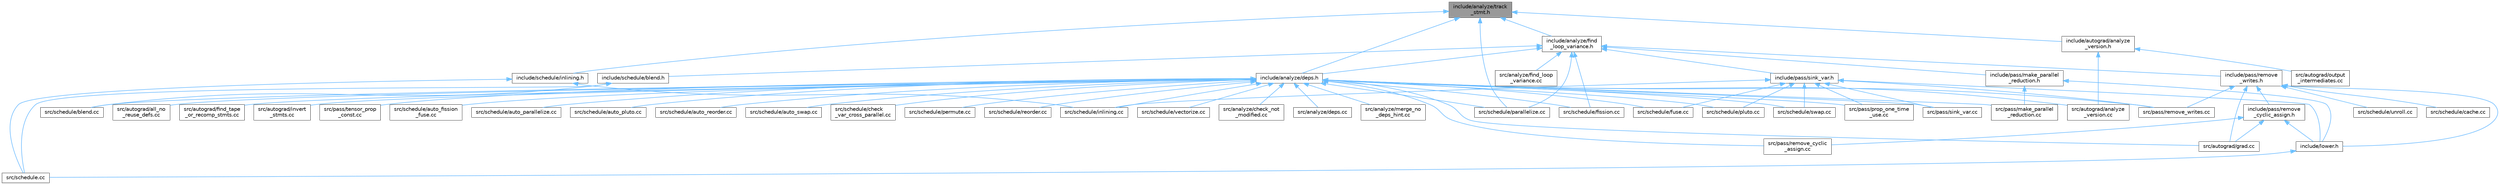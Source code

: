 digraph "include/analyze/track_stmt.h"
{
 // LATEX_PDF_SIZE
  bgcolor="transparent";
  edge [fontname=Helvetica,fontsize=10,labelfontname=Helvetica,labelfontsize=10];
  node [fontname=Helvetica,fontsize=10,shape=box,height=0.2,width=0.4];
  Node1 [label="include/analyze/track\l_stmt.h",height=0.2,width=0.4,color="gray40", fillcolor="grey60", style="filled", fontcolor="black",tooltip=" "];
  Node1 -> Node2 [dir="back",color="steelblue1",style="solid"];
  Node2 [label="include/analyze/deps.h",height=0.2,width=0.4,color="grey40", fillcolor="white", style="filled",URL="$deps_8h.html",tooltip=" "];
  Node2 -> Node3 [dir="back",color="steelblue1",style="solid"];
  Node3 [label="src/analyze/check_not\l_modified.cc",height=0.2,width=0.4,color="grey40", fillcolor="white", style="filled",URL="$check__not__modified_8cc.html",tooltip=" "];
  Node2 -> Node4 [dir="back",color="steelblue1",style="solid"];
  Node4 [label="src/analyze/deps.cc",height=0.2,width=0.4,color="grey40", fillcolor="white", style="filled",URL="$deps_8cc.html",tooltip=" "];
  Node2 -> Node5 [dir="back",color="steelblue1",style="solid"];
  Node5 [label="src/analyze/merge_no\l_deps_hint.cc",height=0.2,width=0.4,color="grey40", fillcolor="white", style="filled",URL="$merge__no__deps__hint_8cc.html",tooltip=" "];
  Node2 -> Node6 [dir="back",color="steelblue1",style="solid"];
  Node6 [label="src/autograd/all_no\l_reuse_defs.cc",height=0.2,width=0.4,color="grey40", fillcolor="white", style="filled",URL="$all__no__reuse__defs_8cc.html",tooltip=" "];
  Node2 -> Node7 [dir="back",color="steelblue1",style="solid"];
  Node7 [label="src/autograd/analyze\l_version.cc",height=0.2,width=0.4,color="grey40", fillcolor="white", style="filled",URL="$analyze__version_8cc.html",tooltip=" "];
  Node2 -> Node8 [dir="back",color="steelblue1",style="solid"];
  Node8 [label="src/autograd/find_tape\l_or_recomp_stmts.cc",height=0.2,width=0.4,color="grey40", fillcolor="white", style="filled",URL="$find__tape__or__recomp__stmts_8cc.html",tooltip=" "];
  Node2 -> Node9 [dir="back",color="steelblue1",style="solid"];
  Node9 [label="src/autograd/grad.cc",height=0.2,width=0.4,color="grey40", fillcolor="white", style="filled",URL="$grad_8cc.html",tooltip=" "];
  Node2 -> Node10 [dir="back",color="steelblue1",style="solid"];
  Node10 [label="src/autograd/invert\l_stmts.cc",height=0.2,width=0.4,color="grey40", fillcolor="white", style="filled",URL="$invert__stmts_8cc.html",tooltip=" "];
  Node2 -> Node11 [dir="back",color="steelblue1",style="solid"];
  Node11 [label="src/pass/make_parallel\l_reduction.cc",height=0.2,width=0.4,color="grey40", fillcolor="white", style="filled",URL="$make__parallel__reduction_8cc.html",tooltip=" "];
  Node2 -> Node12 [dir="back",color="steelblue1",style="solid"];
  Node12 [label="src/pass/prop_one_time\l_use.cc",height=0.2,width=0.4,color="grey40", fillcolor="white", style="filled",URL="$prop__one__time__use_8cc.html",tooltip=" "];
  Node2 -> Node13 [dir="back",color="steelblue1",style="solid"];
  Node13 [label="src/pass/remove_cyclic\l_assign.cc",height=0.2,width=0.4,color="grey40", fillcolor="white", style="filled",URL="$remove__cyclic__assign_8cc.html",tooltip=" "];
  Node2 -> Node14 [dir="back",color="steelblue1",style="solid"];
  Node14 [label="src/pass/remove_writes.cc",height=0.2,width=0.4,color="grey40", fillcolor="white", style="filled",URL="$remove__writes_8cc.html",tooltip=" "];
  Node2 -> Node15 [dir="back",color="steelblue1",style="solid"];
  Node15 [label="src/pass/sink_var.cc",height=0.2,width=0.4,color="grey40", fillcolor="white", style="filled",URL="$sink__var_8cc.html",tooltip=" "];
  Node2 -> Node16 [dir="back",color="steelblue1",style="solid"];
  Node16 [label="src/pass/tensor_prop\l_const.cc",height=0.2,width=0.4,color="grey40", fillcolor="white", style="filled",URL="$tensor__prop__const_8cc.html",tooltip=" "];
  Node2 -> Node17 [dir="back",color="steelblue1",style="solid"];
  Node17 [label="src/schedule/auto_fission\l_fuse.cc",height=0.2,width=0.4,color="grey40", fillcolor="white", style="filled",URL="$auto__fission__fuse_8cc.html",tooltip=" "];
  Node2 -> Node18 [dir="back",color="steelblue1",style="solid"];
  Node18 [label="src/schedule/auto_parallelize.cc",height=0.2,width=0.4,color="grey40", fillcolor="white", style="filled",URL="$auto__parallelize_8cc.html",tooltip=" "];
  Node2 -> Node19 [dir="back",color="steelblue1",style="solid"];
  Node19 [label="src/schedule/auto_pluto.cc",height=0.2,width=0.4,color="grey40", fillcolor="white", style="filled",URL="$auto__pluto_8cc.html",tooltip=" "];
  Node2 -> Node20 [dir="back",color="steelblue1",style="solid"];
  Node20 [label="src/schedule/auto_reorder.cc",height=0.2,width=0.4,color="grey40", fillcolor="white", style="filled",URL="$auto__reorder_8cc.html",tooltip=" "];
  Node2 -> Node21 [dir="back",color="steelblue1",style="solid"];
  Node21 [label="src/schedule/auto_swap.cc",height=0.2,width=0.4,color="grey40", fillcolor="white", style="filled",URL="$auto__swap_8cc.html",tooltip=" "];
  Node2 -> Node22 [dir="back",color="steelblue1",style="solid"];
  Node22 [label="src/schedule/blend.cc",height=0.2,width=0.4,color="grey40", fillcolor="white", style="filled",URL="$blend_8cc.html",tooltip=" "];
  Node2 -> Node23 [dir="back",color="steelblue1",style="solid"];
  Node23 [label="src/schedule/check\l_var_cross_parallel.cc",height=0.2,width=0.4,color="grey40", fillcolor="white", style="filled",URL="$check__var__cross__parallel_8cc.html",tooltip=" "];
  Node2 -> Node24 [dir="back",color="steelblue1",style="solid"];
  Node24 [label="src/schedule/fission.cc",height=0.2,width=0.4,color="grey40", fillcolor="white", style="filled",URL="$fission_8cc.html",tooltip=" "];
  Node2 -> Node25 [dir="back",color="steelblue1",style="solid"];
  Node25 [label="src/schedule/fuse.cc",height=0.2,width=0.4,color="grey40", fillcolor="white", style="filled",URL="$fuse_8cc.html",tooltip=" "];
  Node2 -> Node26 [dir="back",color="steelblue1",style="solid"];
  Node26 [label="src/schedule/inlining.cc",height=0.2,width=0.4,color="grey40", fillcolor="white", style="filled",URL="$inlining_8cc.html",tooltip=" "];
  Node2 -> Node27 [dir="back",color="steelblue1",style="solid"];
  Node27 [label="src/schedule/parallelize.cc",height=0.2,width=0.4,color="grey40", fillcolor="white", style="filled",URL="$parallelize_8cc.html",tooltip=" "];
  Node2 -> Node28 [dir="back",color="steelblue1",style="solid"];
  Node28 [label="src/schedule/permute.cc",height=0.2,width=0.4,color="grey40", fillcolor="white", style="filled",URL="$permute_8cc.html",tooltip=" "];
  Node2 -> Node29 [dir="back",color="steelblue1",style="solid"];
  Node29 [label="src/schedule/pluto.cc",height=0.2,width=0.4,color="grey40", fillcolor="white", style="filled",URL="$pluto_8cc.html",tooltip=" "];
  Node2 -> Node30 [dir="back",color="steelblue1",style="solid"];
  Node30 [label="src/schedule/reorder.cc",height=0.2,width=0.4,color="grey40", fillcolor="white", style="filled",URL="$reorder_8cc.html",tooltip=" "];
  Node2 -> Node31 [dir="back",color="steelblue1",style="solid"];
  Node31 [label="src/schedule/swap.cc",height=0.2,width=0.4,color="grey40", fillcolor="white", style="filled",URL="$swap_8cc.html",tooltip=" "];
  Node2 -> Node32 [dir="back",color="steelblue1",style="solid"];
  Node32 [label="src/schedule/vectorize.cc",height=0.2,width=0.4,color="grey40", fillcolor="white", style="filled",URL="$vectorize_8cc.html",tooltip=" "];
  Node1 -> Node33 [dir="back",color="steelblue1",style="solid"];
  Node33 [label="include/analyze/find\l_loop_variance.h",height=0.2,width=0.4,color="grey40", fillcolor="white", style="filled",URL="$find__loop__variance_8h.html",tooltip=" "];
  Node33 -> Node2 [dir="back",color="steelblue1",style="solid"];
  Node33 -> Node34 [dir="back",color="steelblue1",style="solid"];
  Node34 [label="include/pass/make_parallel\l_reduction.h",height=0.2,width=0.4,color="grey40", fillcolor="white", style="filled",URL="$make__parallel__reduction_8h.html",tooltip=" "];
  Node34 -> Node35 [dir="back",color="steelblue1",style="solid"];
  Node35 [label="include/lower.h",height=0.2,width=0.4,color="grey40", fillcolor="white", style="filled",URL="$lower_8h.html",tooltip=" "];
  Node35 -> Node36 [dir="back",color="steelblue1",style="solid"];
  Node36 [label="src/schedule.cc",height=0.2,width=0.4,color="grey40", fillcolor="white", style="filled",URL="$schedule_8cc.html",tooltip=" "];
  Node34 -> Node11 [dir="back",color="steelblue1",style="solid"];
  Node33 -> Node37 [dir="back",color="steelblue1",style="solid"];
  Node37 [label="include/pass/remove\l_writes.h",height=0.2,width=0.4,color="grey40", fillcolor="white", style="filled",URL="$remove__writes_8h.html",tooltip=" "];
  Node37 -> Node35 [dir="back",color="steelblue1",style="solid"];
  Node37 -> Node38 [dir="back",color="steelblue1",style="solid"];
  Node38 [label="include/pass/remove\l_cyclic_assign.h",height=0.2,width=0.4,color="grey40", fillcolor="white", style="filled",URL="$remove__cyclic__assign_8h.html",tooltip=" "];
  Node38 -> Node35 [dir="back",color="steelblue1",style="solid"];
  Node38 -> Node9 [dir="back",color="steelblue1",style="solid"];
  Node38 -> Node13 [dir="back",color="steelblue1",style="solid"];
  Node37 -> Node9 [dir="back",color="steelblue1",style="solid"];
  Node37 -> Node14 [dir="back",color="steelblue1",style="solid"];
  Node37 -> Node39 [dir="back",color="steelblue1",style="solid"];
  Node39 [label="src/schedule/cache.cc",height=0.2,width=0.4,color="grey40", fillcolor="white", style="filled",URL="$cache_8cc.html",tooltip=" "];
  Node37 -> Node40 [dir="back",color="steelblue1",style="solid"];
  Node40 [label="src/schedule/unroll.cc",height=0.2,width=0.4,color="grey40", fillcolor="white", style="filled",URL="$unroll_8cc.html",tooltip=" "];
  Node33 -> Node41 [dir="back",color="steelblue1",style="solid"];
  Node41 [label="include/pass/sink_var.h",height=0.2,width=0.4,color="grey40", fillcolor="white", style="filled",URL="$sink__var_8h.html",tooltip=" "];
  Node41 -> Node35 [dir="back",color="steelblue1",style="solid"];
  Node41 -> Node12 [dir="back",color="steelblue1",style="solid"];
  Node41 -> Node14 [dir="back",color="steelblue1",style="solid"];
  Node41 -> Node15 [dir="back",color="steelblue1",style="solid"];
  Node41 -> Node25 [dir="back",color="steelblue1",style="solid"];
  Node41 -> Node26 [dir="back",color="steelblue1",style="solid"];
  Node41 -> Node29 [dir="back",color="steelblue1",style="solid"];
  Node41 -> Node31 [dir="back",color="steelblue1",style="solid"];
  Node33 -> Node42 [dir="back",color="steelblue1",style="solid"];
  Node42 [label="include/schedule/blend.h",height=0.2,width=0.4,color="grey40", fillcolor="white", style="filled",URL="$blend_8h.html",tooltip=" "];
  Node42 -> Node36 [dir="back",color="steelblue1",style="solid"];
  Node42 -> Node22 [dir="back",color="steelblue1",style="solid"];
  Node33 -> Node43 [dir="back",color="steelblue1",style="solid"];
  Node43 [label="src/analyze/find_loop\l_variance.cc",height=0.2,width=0.4,color="grey40", fillcolor="white", style="filled",URL="$find__loop__variance_8cc.html",tooltip=" "];
  Node33 -> Node24 [dir="back",color="steelblue1",style="solid"];
  Node33 -> Node27 [dir="back",color="steelblue1",style="solid"];
  Node1 -> Node44 [dir="back",color="steelblue1",style="solid"];
  Node44 [label="include/autograd/analyze\l_version.h",height=0.2,width=0.4,color="grey40", fillcolor="white", style="filled",URL="$analyze__version_8h.html",tooltip=" "];
  Node44 -> Node7 [dir="back",color="steelblue1",style="solid"];
  Node44 -> Node45 [dir="back",color="steelblue1",style="solid"];
  Node45 [label="src/autograd/output\l_intermediates.cc",height=0.2,width=0.4,color="grey40", fillcolor="white", style="filled",URL="$output__intermediates_8cc.html",tooltip=" "];
  Node1 -> Node46 [dir="back",color="steelblue1",style="solid"];
  Node46 [label="include/schedule/inlining.h",height=0.2,width=0.4,color="grey40", fillcolor="white", style="filled",URL="$inlining_8h.html",tooltip=" "];
  Node46 -> Node36 [dir="back",color="steelblue1",style="solid"];
  Node46 -> Node26 [dir="back",color="steelblue1",style="solid"];
  Node1 -> Node27 [dir="back",color="steelblue1",style="solid"];
}
